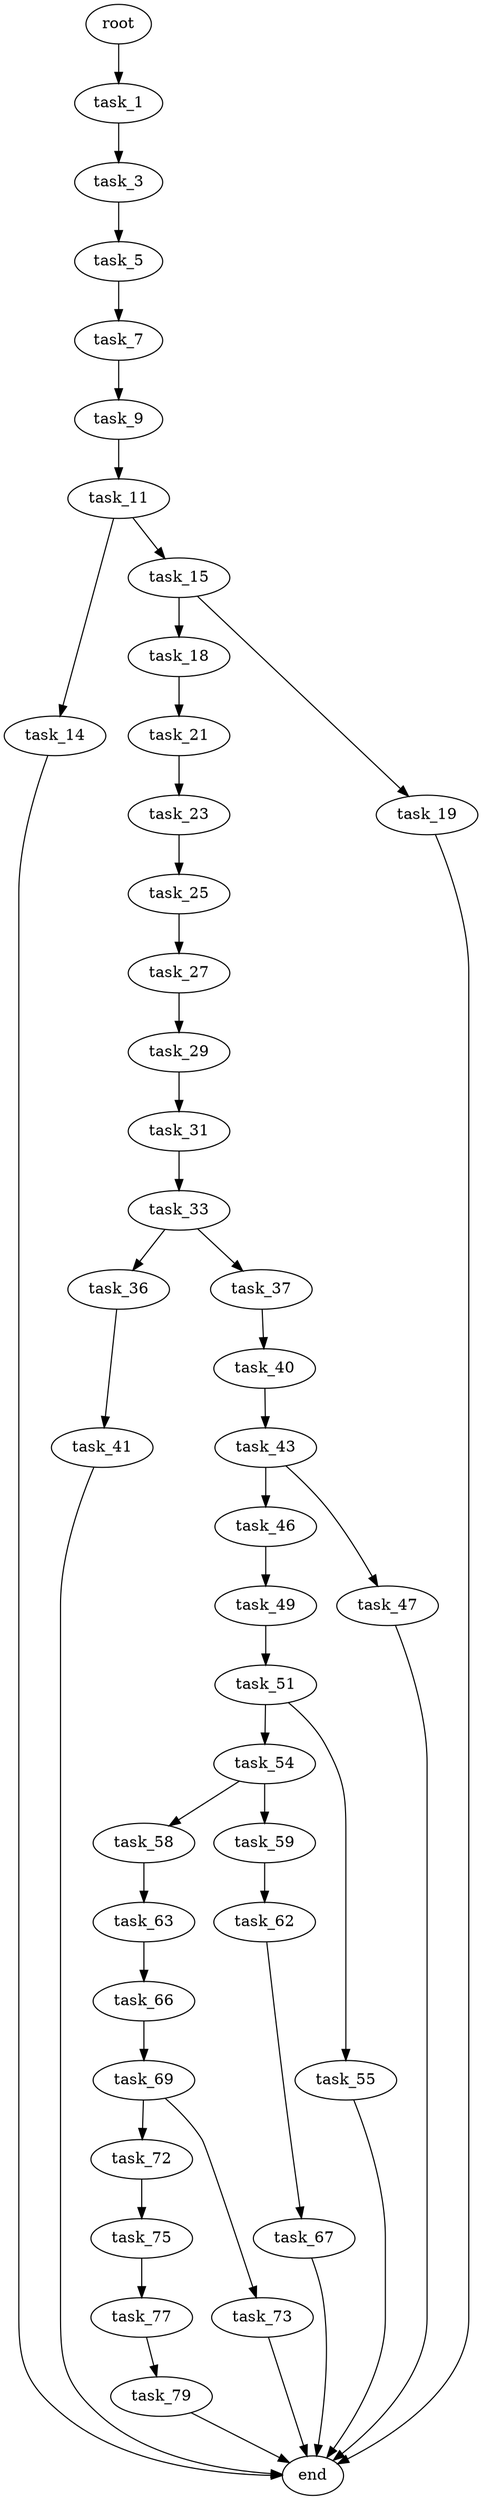 digraph G {
  root [size="0.000000"];
  task_1 [size="8589934592.000000"];
  task_3 [size="300098041008.000000"];
  task_5 [size="368293445632.000000"];
  task_7 [size="18255255641.000000"];
  task_9 [size="205182972829.000000"];
  task_11 [size="13842805045.000000"];
  task_14 [size="782757789696.000000"];
  task_15 [size="411742774985.000000"];
  task_18 [size="134217728000.000000"];
  task_19 [size="11268205689.000000"];
  task_21 [size="619482906903.000000"];
  task_23 [size="368293445632.000000"];
  task_25 [size="52914270202.000000"];
  task_27 [size="134217728000.000000"];
  task_29 [size="31582982901.000000"];
  task_31 [size="395250715040.000000"];
  task_33 [size="1073741824000.000000"];
  task_36 [size="252448917664.000000"];
  task_37 [size="33195344089.000000"];
  task_40 [size="230373847194.000000"];
  task_41 [size="368293445632.000000"];
  task_43 [size="12585069744.000000"];
  task_46 [size="329842646712.000000"];
  task_47 [size="134217728000.000000"];
  task_49 [size="2798862877.000000"];
  task_51 [size="62212436058.000000"];
  task_54 [size="549755813888.000000"];
  task_55 [size="549755813888.000000"];
  task_58 [size="826555736072.000000"];
  task_59 [size="492519087821.000000"];
  task_62 [size="13100802684.000000"];
  task_63 [size="22186581408.000000"];
  task_66 [size="368293445632.000000"];
  task_67 [size="231928233984.000000"];
  task_69 [size="5571983817.000000"];
  task_72 [size="134217728000.000000"];
  task_73 [size="117685193080.000000"];
  task_75 [size="4084192777.000000"];
  task_77 [size="2696784751.000000"];
  task_79 [size="40189947609.000000"];
  end [size="0.000000"];

  root -> task_1 [size="1.000000"];
  task_1 -> task_3 [size="33554432.000000"];
  task_3 -> task_5 [size="209715200.000000"];
  task_5 -> task_7 [size="411041792.000000"];
  task_7 -> task_9 [size="411041792.000000"];
  task_9 -> task_11 [size="411041792.000000"];
  task_11 -> task_14 [size="301989888.000000"];
  task_11 -> task_15 [size="301989888.000000"];
  task_14 -> end [size="1.000000"];
  task_15 -> task_18 [size="536870912.000000"];
  task_15 -> task_19 [size="536870912.000000"];
  task_18 -> task_21 [size="209715200.000000"];
  task_19 -> end [size="1.000000"];
  task_21 -> task_23 [size="411041792.000000"];
  task_23 -> task_25 [size="411041792.000000"];
  task_25 -> task_27 [size="134217728.000000"];
  task_27 -> task_29 [size="209715200.000000"];
  task_29 -> task_31 [size="536870912.000000"];
  task_31 -> task_33 [size="301989888.000000"];
  task_33 -> task_36 [size="838860800.000000"];
  task_33 -> task_37 [size="838860800.000000"];
  task_36 -> task_41 [size="838860800.000000"];
  task_37 -> task_40 [size="838860800.000000"];
  task_40 -> task_43 [size="209715200.000000"];
  task_41 -> end [size="1.000000"];
  task_43 -> task_46 [size="301989888.000000"];
  task_43 -> task_47 [size="301989888.000000"];
  task_46 -> task_49 [size="536870912.000000"];
  task_47 -> end [size="1.000000"];
  task_49 -> task_51 [size="75497472.000000"];
  task_51 -> task_54 [size="134217728.000000"];
  task_51 -> task_55 [size="134217728.000000"];
  task_54 -> task_58 [size="536870912.000000"];
  task_54 -> task_59 [size="536870912.000000"];
  task_55 -> end [size="1.000000"];
  task_58 -> task_63 [size="838860800.000000"];
  task_59 -> task_62 [size="679477248.000000"];
  task_62 -> task_67 [size="301989888.000000"];
  task_63 -> task_66 [size="536870912.000000"];
  task_66 -> task_69 [size="411041792.000000"];
  task_67 -> end [size="1.000000"];
  task_69 -> task_72 [size="301989888.000000"];
  task_69 -> task_73 [size="301989888.000000"];
  task_72 -> task_75 [size="209715200.000000"];
  task_73 -> end [size="1.000000"];
  task_75 -> task_77 [size="134217728.000000"];
  task_77 -> task_79 [size="134217728.000000"];
  task_79 -> end [size="1.000000"];
}
